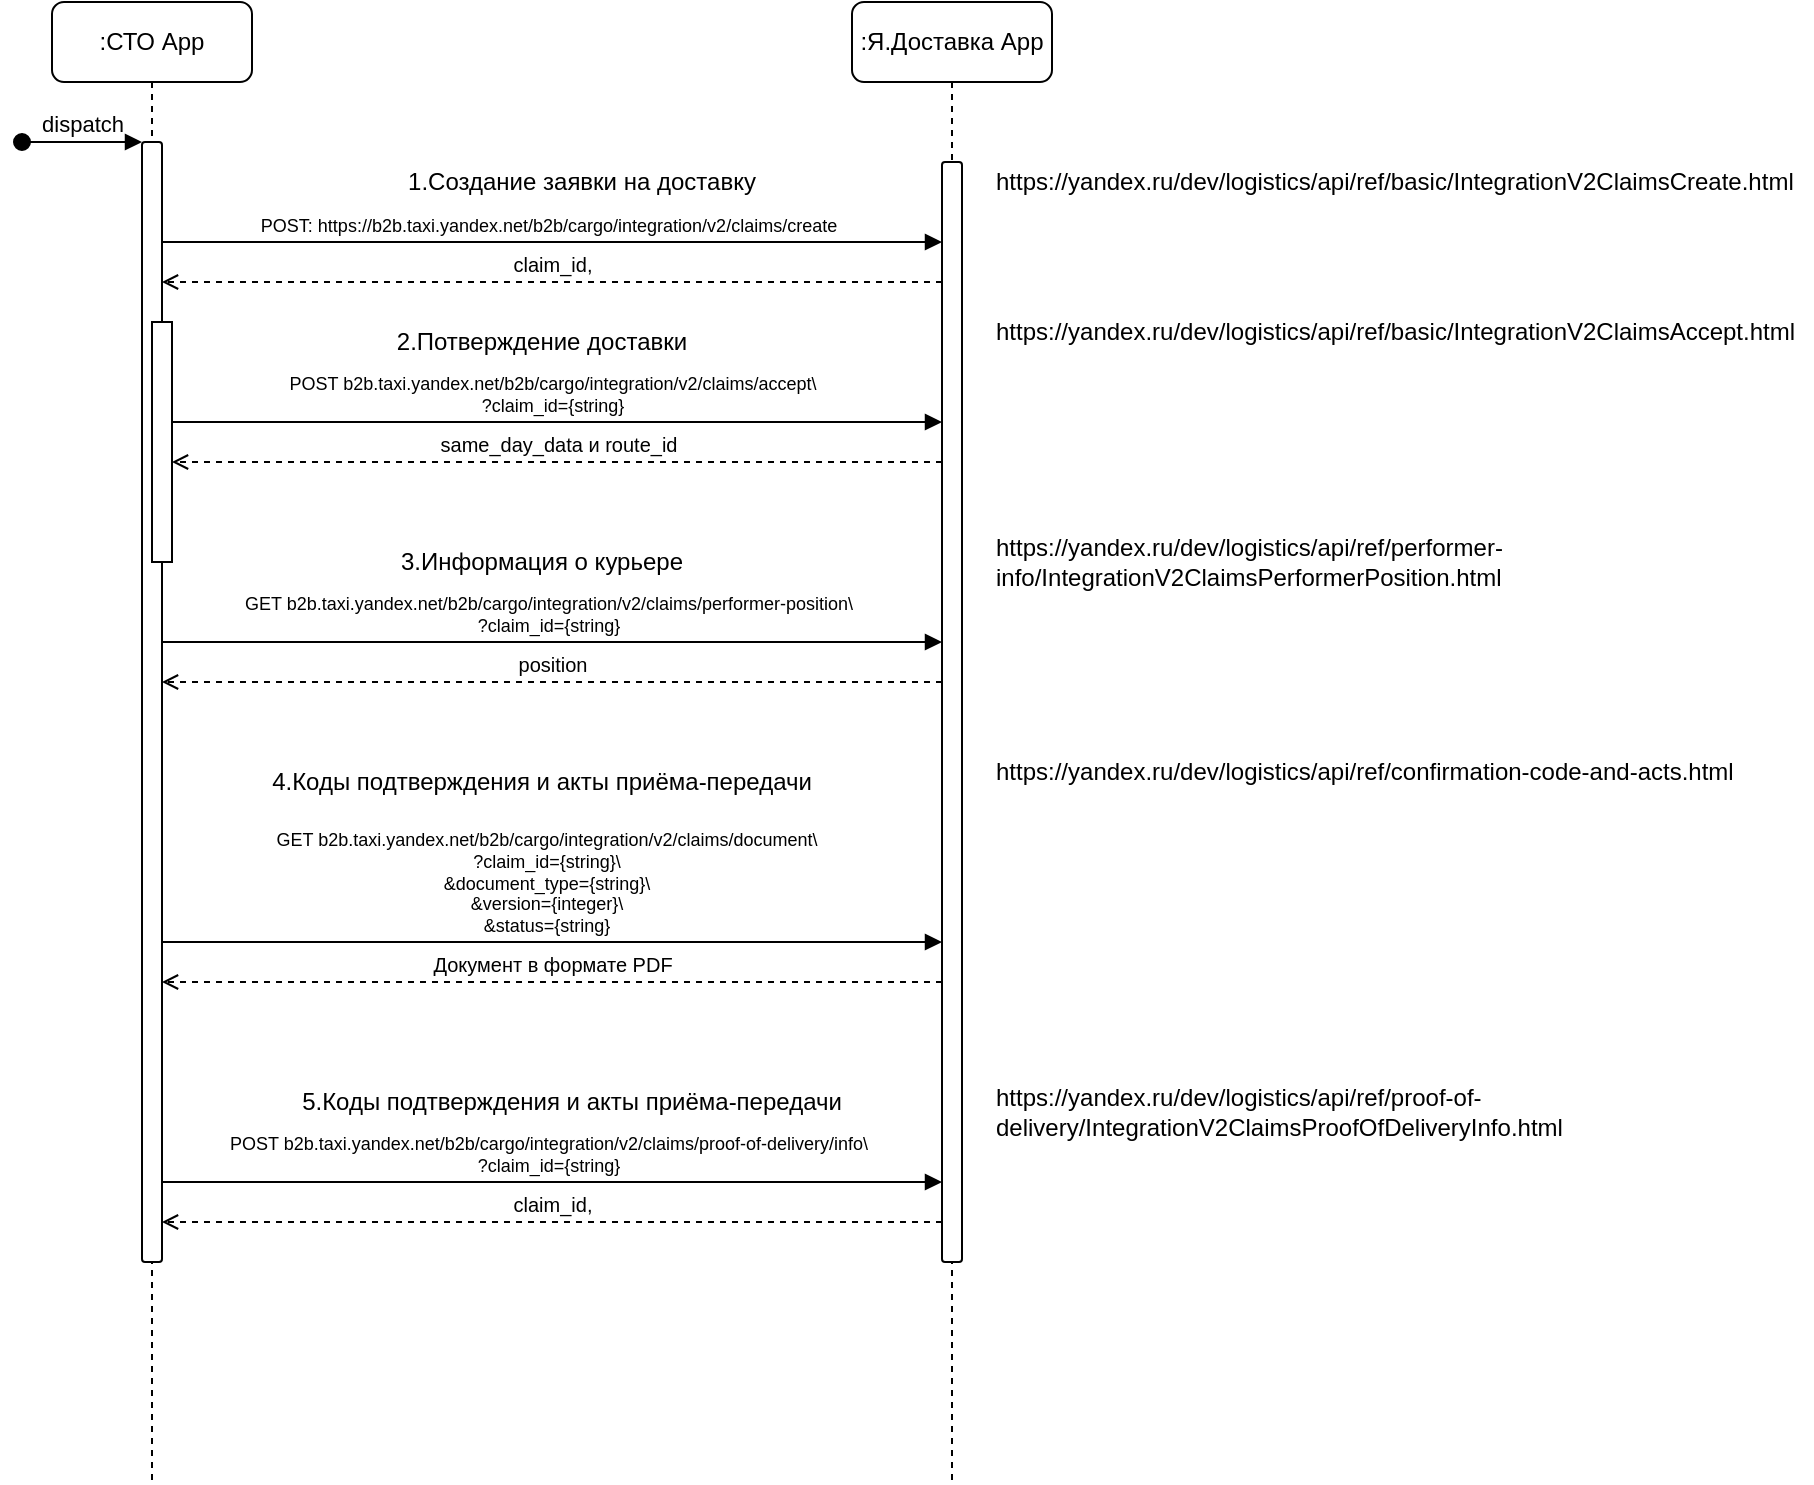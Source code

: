 <mxfile version="21.7.5" type="github">
  <diagram name="Page-1" id="2YBvvXClWsGukQMizWep">
    <mxGraphModel dx="897" dy="534" grid="1" gridSize="10" guides="1" tooltips="1" connect="1" arrows="1" fold="1" page="1" pageScale="1" pageWidth="850" pageHeight="1100" math="0" shadow="0">
      <root>
        <mxCell id="0" />
        <mxCell id="1" parent="0" />
        <mxCell id="aM9ryv3xv72pqoxQDRHE-1" value=":СТО App" style="shape=umlLifeline;perimeter=lifelinePerimeter;whiteSpace=wrap;html=1;container=0;dropTarget=0;collapsible=0;recursiveResize=0;outlineConnect=0;portConstraint=eastwest;newEdgeStyle={&quot;edgeStyle&quot;:&quot;elbowEdgeStyle&quot;,&quot;elbow&quot;:&quot;vertical&quot;,&quot;curved&quot;:0,&quot;rounded&quot;:0};labelBackgroundColor=none;rounded=1;" parent="1" vertex="1">
          <mxGeometry x="40" y="40" width="100" height="740" as="geometry" />
        </mxCell>
        <mxCell id="aM9ryv3xv72pqoxQDRHE-2" value="" style="html=1;points=[];perimeter=orthogonalPerimeter;outlineConnect=0;targetShapes=umlLifeline;portConstraint=eastwest;newEdgeStyle={&quot;edgeStyle&quot;:&quot;elbowEdgeStyle&quot;,&quot;elbow&quot;:&quot;vertical&quot;,&quot;curved&quot;:0,&quot;rounded&quot;:0};labelBackgroundColor=none;rounded=1;" parent="aM9ryv3xv72pqoxQDRHE-1" vertex="1">
          <mxGeometry x="45" y="70" width="10" height="560" as="geometry" />
        </mxCell>
        <mxCell id="aM9ryv3xv72pqoxQDRHE-3" value="dispatch" style="html=1;verticalAlign=bottom;startArrow=oval;endArrow=block;startSize=8;edgeStyle=elbowEdgeStyle;elbow=vertical;curved=0;rounded=1;labelBackgroundColor=none;fontColor=default;" parent="aM9ryv3xv72pqoxQDRHE-1" target="aM9ryv3xv72pqoxQDRHE-2" edge="1">
          <mxGeometry relative="1" as="geometry">
            <mxPoint x="-15" y="70" as="sourcePoint" />
          </mxGeometry>
        </mxCell>
        <mxCell id="aM9ryv3xv72pqoxQDRHE-7" value="&lt;font style=&quot;font-size: 9px;&quot;&gt;POST:&amp;nbsp;https://b2b.taxi.yandex.net/b2b/cargo/integration/v2/claims/create&lt;/font&gt;" style="html=1;verticalAlign=bottom;endArrow=block;edgeStyle=elbowEdgeStyle;elbow=vertical;curved=0;rounded=1;labelBackgroundColor=none;fontColor=default;fontSize=9;" parent="1" target="aM9ryv3xv72pqoxQDRHE-6" edge="1">
          <mxGeometry x="-0.013" relative="1" as="geometry">
            <mxPoint x="95" y="160" as="sourcePoint" />
            <Array as="points">
              <mxPoint x="180" y="160" />
            </Array>
            <mxPoint x="415" y="160" as="targetPoint" />
            <mxPoint as="offset" />
          </mxGeometry>
        </mxCell>
        <mxCell id="aM9ryv3xv72pqoxQDRHE-9" value=" claim_id," style="html=1;verticalAlign=bottom;endArrow=open;edgeStyle=elbowEdgeStyle;elbow=horizontal;curved=0;rounded=1;dashed=1;endFill=0;labelBackgroundColor=none;fontColor=default;fontSize=10;" parent="1" source="aM9ryv3xv72pqoxQDRHE-6" edge="1">
          <mxGeometry relative="1" as="geometry">
            <mxPoint x="425.5" y="180" as="sourcePoint" />
            <Array as="points">
              <mxPoint x="296" y="180" />
            </Array>
            <mxPoint x="95" y="180" as="targetPoint" />
          </mxGeometry>
        </mxCell>
        <mxCell id="aM9ryv3xv72pqoxQDRHE-5" value=":Я.Доставка App" style="shape=umlLifeline;perimeter=lifelinePerimeter;whiteSpace=wrap;html=1;container=0;dropTarget=0;collapsible=0;recursiveResize=0;outlineConnect=0;portConstraint=eastwest;newEdgeStyle={&quot;edgeStyle&quot;:&quot;elbowEdgeStyle&quot;,&quot;elbow&quot;:&quot;vertical&quot;,&quot;curved&quot;:0,&quot;rounded&quot;:0};labelBackgroundColor=none;rounded=1;" parent="1" vertex="1">
          <mxGeometry x="440" y="40" width="100" height="740" as="geometry" />
        </mxCell>
        <mxCell id="aM9ryv3xv72pqoxQDRHE-6" value="" style="html=1;points=[];perimeter=orthogonalPerimeter;outlineConnect=0;targetShapes=umlLifeline;portConstraint=eastwest;newEdgeStyle={&quot;edgeStyle&quot;:&quot;elbowEdgeStyle&quot;,&quot;elbow&quot;:&quot;vertical&quot;,&quot;curved&quot;:0,&quot;rounded&quot;:0};labelBackgroundColor=none;rounded=1;" parent="aM9ryv3xv72pqoxQDRHE-5" vertex="1">
          <mxGeometry x="45" y="80" width="10" height="550" as="geometry" />
        </mxCell>
        <mxCell id="XswiuY4ydzR14CQenFJ5-14" value="&lt;div style=&quot;font-size: 9px;&quot;&gt;&lt;font style=&quot;font-size: 9px;&quot;&gt;POST b2b.taxi.yandex.net/b2b/cargo/integration/v2/claims/accept\&lt;/font&gt;&lt;/div&gt;&lt;div style=&quot;font-size: 9px;&quot;&gt;&lt;font style=&quot;font-size: 9px;&quot;&gt;?claim_id={string}&lt;/font&gt;&lt;/div&gt;" style="html=1;verticalAlign=bottom;endArrow=block;edgeStyle=elbowEdgeStyle;elbow=vertical;curved=0;rounded=1;labelBackgroundColor=none;fontColor=default;fontSize=9;" parent="1" target="aM9ryv3xv72pqoxQDRHE-6" edge="1">
          <mxGeometry x="-0.013" relative="1" as="geometry">
            <mxPoint x="100" y="250" as="sourcePoint" />
            <Array as="points">
              <mxPoint x="185" y="250" />
            </Array>
            <mxPoint x="390" y="250" as="targetPoint" />
            <mxPoint as="offset" />
          </mxGeometry>
        </mxCell>
        <mxCell id="XswiuY4ydzR14CQenFJ5-15" value=" same_day_data и route_id" style="html=1;verticalAlign=bottom;endArrow=open;edgeStyle=elbowEdgeStyle;elbow=horizontal;curved=0;rounded=1;dashed=1;endFill=0;labelBackgroundColor=none;fontColor=default;fontSize=10;" parent="1" source="aM9ryv3xv72pqoxQDRHE-6" edge="1">
          <mxGeometry relative="1" as="geometry">
            <mxPoint x="410" y="270" as="sourcePoint" />
            <Array as="points">
              <mxPoint x="301" y="270" />
            </Array>
            <mxPoint x="100" y="270" as="targetPoint" />
          </mxGeometry>
        </mxCell>
        <mxCell id="XswiuY4ydzR14CQenFJ5-17" value="1.Создание заявки на доставку" style="text;html=1;strokeColor=none;fillColor=none;align=center;verticalAlign=middle;whiteSpace=wrap;rounded=0;" parent="1" vertex="1">
          <mxGeometry x="160" y="120" width="290" height="20" as="geometry" />
        </mxCell>
        <mxCell id="XswiuY4ydzR14CQenFJ5-19" value="2.Потверждение доставки" style="text;html=1;strokeColor=none;fillColor=none;align=center;verticalAlign=middle;whiteSpace=wrap;rounded=0;" parent="1" vertex="1">
          <mxGeometry x="140" y="200" width="290" height="20" as="geometry" />
        </mxCell>
        <mxCell id="XswiuY4ydzR14CQenFJ5-26" value="" style="rounded=0;whiteSpace=wrap;html=1;" parent="1" vertex="1">
          <mxGeometry x="90" y="200" width="10" height="120" as="geometry" />
        </mxCell>
        <mxCell id="XswiuY4ydzR14CQenFJ5-27" value="&lt;div style=&quot;font-size: 9px;&quot;&gt;&lt;div&gt;GET b2b.taxi.yandex.net/b2b/cargo/integration/v2/claims/performer-position\&lt;/div&gt;&lt;div&gt;?claim_id={string}&lt;/div&gt;&lt;/div&gt;" style="html=1;verticalAlign=bottom;endArrow=block;edgeStyle=elbowEdgeStyle;elbow=vertical;curved=0;rounded=1;labelBackgroundColor=none;fontColor=default;fontSize=9;" parent="1" edge="1">
          <mxGeometry x="-0.013" relative="1" as="geometry">
            <mxPoint x="95" y="360" as="sourcePoint" />
            <Array as="points">
              <mxPoint x="185" y="360" />
            </Array>
            <mxPoint x="485" y="360" as="targetPoint" />
            <mxPoint as="offset" />
          </mxGeometry>
        </mxCell>
        <mxCell id="XswiuY4ydzR14CQenFJ5-28" value=" position" style="html=1;verticalAlign=bottom;endArrow=open;edgeStyle=elbowEdgeStyle;elbow=horizontal;curved=0;rounded=1;dashed=1;endFill=0;labelBackgroundColor=none;fontColor=default;fontSize=10;" parent="1" edge="1">
          <mxGeometry relative="1" as="geometry">
            <mxPoint x="485" y="380" as="sourcePoint" />
            <Array as="points">
              <mxPoint x="301" y="380" />
            </Array>
            <mxPoint x="95" y="380" as="targetPoint" />
          </mxGeometry>
        </mxCell>
        <mxCell id="XswiuY4ydzR14CQenFJ5-29" value="3.Информация о курьере" style="text;html=1;strokeColor=none;fillColor=none;align=center;verticalAlign=middle;whiteSpace=wrap;rounded=0;" parent="1" vertex="1">
          <mxGeometry x="160" y="310" width="250" height="20" as="geometry" />
        </mxCell>
        <mxCell id="XswiuY4ydzR14CQenFJ5-33" value="&lt;div style=&quot;&quot;&gt;&lt;div style=&quot;&quot;&gt;GET b2b.taxi.yandex.net/b2b/cargo/integration/v2/claims/document\&lt;/div&gt;&lt;div style=&quot;&quot;&gt;?claim_id={string}\&lt;/div&gt;&lt;div style=&quot;&quot;&gt;&amp;amp;document_type={string}\&lt;/div&gt;&lt;div style=&quot;&quot;&gt;&amp;amp;version={integer}\&lt;/div&gt;&lt;div style=&quot;&quot;&gt;&amp;amp;status={string}&lt;/div&gt;&lt;/div&gt;" style="html=1;verticalAlign=bottom;endArrow=block;edgeStyle=elbowEdgeStyle;elbow=vertical;curved=0;rounded=1;labelBackgroundColor=none;fontColor=default;fontSize=9;" parent="1" target="aM9ryv3xv72pqoxQDRHE-6" edge="1">
          <mxGeometry x="-0.015" relative="1" as="geometry">
            <mxPoint x="95" y="510" as="sourcePoint" />
            <Array as="points">
              <mxPoint x="185" y="510" />
            </Array>
            <mxPoint x="415" y="510" as="targetPoint" />
            <mxPoint as="offset" />
          </mxGeometry>
        </mxCell>
        <mxCell id="XswiuY4ydzR14CQenFJ5-34" value="Документ в формате PDF" style="html=1;verticalAlign=bottom;endArrow=open;edgeStyle=elbowEdgeStyle;elbow=horizontal;curved=0;rounded=1;dashed=1;endFill=0;labelBackgroundColor=none;fontColor=default;fontSize=10;" parent="1" source="aM9ryv3xv72pqoxQDRHE-6" edge="1">
          <mxGeometry relative="1" as="geometry">
            <mxPoint x="415" y="530" as="sourcePoint" />
            <Array as="points">
              <mxPoint x="301" y="530" />
            </Array>
            <mxPoint x="95" y="530" as="targetPoint" />
          </mxGeometry>
        </mxCell>
        <mxCell id="XswiuY4ydzR14CQenFJ5-35" value="4.Коды подтверждения и акты приёма-передачи" style="text;html=1;strokeColor=none;fillColor=none;align=center;verticalAlign=middle;whiteSpace=wrap;rounded=0;" parent="1" vertex="1">
          <mxGeometry x="140" y="420" width="290" height="20" as="geometry" />
        </mxCell>
        <mxCell id="XswiuY4ydzR14CQenFJ5-36" value="&lt;div style=&quot;&quot;&gt;&lt;div style=&quot;&quot;&gt;&lt;div&gt;POST b2b.taxi.yandex.net/b2b/cargo/integration/v2/claims/proof-of-delivery/info\&lt;/div&gt;&lt;div&gt;?claim_id={string}&lt;/div&gt;&lt;/div&gt;&lt;/div&gt;" style="html=1;verticalAlign=bottom;endArrow=block;edgeStyle=elbowEdgeStyle;elbow=vertical;curved=0;rounded=1;labelBackgroundColor=none;fontColor=default;fontSize=9;" parent="1" target="aM9ryv3xv72pqoxQDRHE-6" edge="1">
          <mxGeometry x="-0.013" relative="1" as="geometry">
            <mxPoint x="95" y="630" as="sourcePoint" />
            <Array as="points">
              <mxPoint x="185" y="630" />
            </Array>
            <mxPoint x="415" y="630" as="targetPoint" />
            <mxPoint as="offset" />
          </mxGeometry>
        </mxCell>
        <mxCell id="XswiuY4ydzR14CQenFJ5-37" value="claim_id," style="html=1;verticalAlign=bottom;endArrow=open;edgeStyle=elbowEdgeStyle;elbow=vertical;curved=0;rounded=1;dashed=1;endFill=0;labelBackgroundColor=none;fontColor=default;fontSize=10;" parent="1" source="aM9ryv3xv72pqoxQDRHE-6" edge="1">
          <mxGeometry relative="1" as="geometry">
            <mxPoint x="415" y="650" as="sourcePoint" />
            <Array as="points">
              <mxPoint x="301" y="650" />
            </Array>
            <mxPoint x="95" y="650" as="targetPoint" />
          </mxGeometry>
        </mxCell>
        <mxCell id="XswiuY4ydzR14CQenFJ5-38" value="5.Коды подтверждения и акты приёма-передачи" style="text;html=1;strokeColor=none;fillColor=none;align=center;verticalAlign=middle;whiteSpace=wrap;rounded=0;" parent="1" vertex="1">
          <mxGeometry x="155" y="580" width="290" height="20" as="geometry" />
        </mxCell>
        <mxCell id="OehrpUpaWj5BFEgIrm4z-1" value="https://yandex.ru/dev/logistics/api/ref/basic/IntegrationV2ClaimsCreate.html" style="text;html=1;strokeColor=none;fillColor=none;align=left;verticalAlign=middle;whiteSpace=wrap;rounded=0;" parent="1" vertex="1">
          <mxGeometry x="510" y="115" width="410" height="30" as="geometry" />
        </mxCell>
        <mxCell id="OehrpUpaWj5BFEgIrm4z-2" value="https://yandex.ru/dev/logistics/api/ref/basic/IntegrationV2ClaimsAccept.html" style="text;html=1;strokeColor=none;fillColor=none;align=left;verticalAlign=middle;whiteSpace=wrap;rounded=0;" parent="1" vertex="1">
          <mxGeometry x="510" y="190" width="410" height="30" as="geometry" />
        </mxCell>
        <mxCell id="OehrpUpaWj5BFEgIrm4z-3" value="https://yandex.ru/dev/logistics/api/ref/performer-info/IntegrationV2ClaimsPerformerPosition.html" style="text;html=1;strokeColor=none;fillColor=none;align=left;verticalAlign=middle;whiteSpace=wrap;rounded=0;" parent="1" vertex="1">
          <mxGeometry x="510" y="305" width="410" height="30" as="geometry" />
        </mxCell>
        <mxCell id="OehrpUpaWj5BFEgIrm4z-4" value="https://yandex.ru/dev/logistics/api/ref/confirmation-code-and-acts.html" style="text;html=1;strokeColor=none;fillColor=none;align=left;verticalAlign=middle;whiteSpace=wrap;rounded=0;" parent="1" vertex="1">
          <mxGeometry x="510" y="410" width="410" height="30" as="geometry" />
        </mxCell>
        <mxCell id="OehrpUpaWj5BFEgIrm4z-5" value="https://yandex.ru/dev/logistics/api/ref/proof-of-delivery/IntegrationV2ClaimsProofOfDeliveryInfo.html" style="text;html=1;strokeColor=none;fillColor=none;align=left;verticalAlign=middle;whiteSpace=wrap;rounded=0;" parent="1" vertex="1">
          <mxGeometry x="510" y="580" width="410" height="30" as="geometry" />
        </mxCell>
      </root>
    </mxGraphModel>
  </diagram>
</mxfile>
